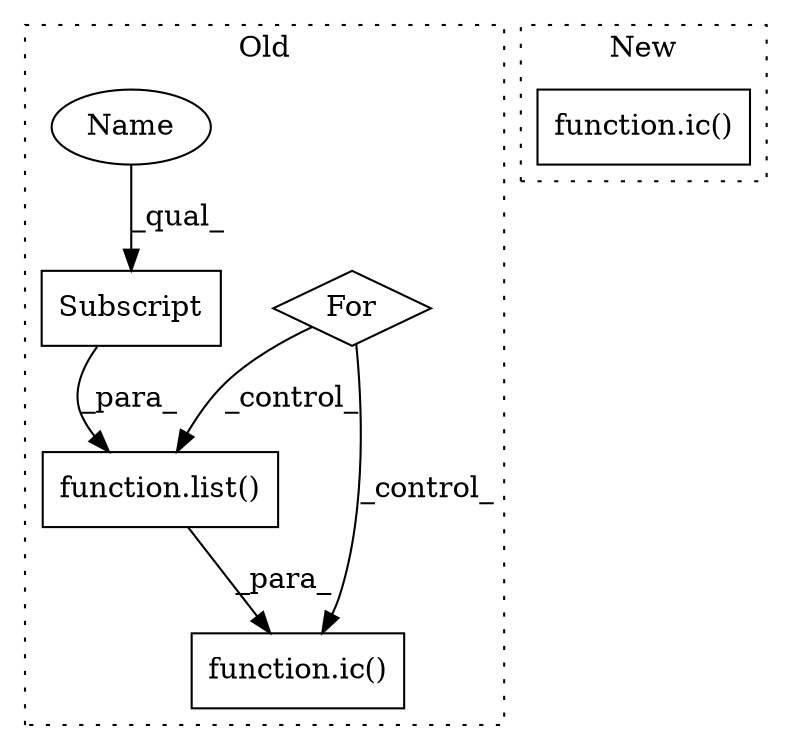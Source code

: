 digraph G {
subgraph cluster0 {
1 [label="For" a="107" s="4787,4810" l="4,14" shape="diamond"];
3 [label="function.ic()" a="75" s="4824,4871" l="3,1" shape="box"];
4 [label="function.list()" a="75" s="4839,4870" l="5,1" shape="box"];
5 [label="Subscript" a="63" s="4844,0" l="26,0" shape="box"];
6 [label="Name" a="87" s="4844" l="1" shape="ellipse"];
label = "Old";
style="dotted";
}
subgraph cluster1 {
2 [label="function.ic()" a="75" s="4312,4331" l="3,1" shape="box"];
label = "New";
style="dotted";
}
1 -> 4 [label="_control_"];
1 -> 3 [label="_control_"];
4 -> 3 [label="_para_"];
5 -> 4 [label="_para_"];
6 -> 5 [label="_qual_"];
}